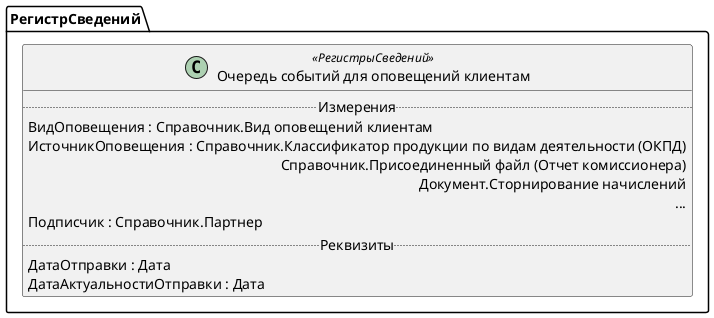 ﻿@startuml ОчередьСобытийДляОповещенийКлиентам
'!include templates.wsd
'..\include templates.wsd
class РегистрСведений.ОчередьСобытийДляОповещенийКлиентам as "Очередь событий для оповещений клиентам" <<РегистрыСведений>>
{
..Измерения..
ВидОповещения : Справочник.Вид оповещений клиентам
ИсточникОповещения : Справочник.Классификатор продукции по видам деятельности (ОКПД)\rСправочник.Присоединенный файл (Отчет комиссионера)\rДокумент.Сторнирование начислений\r...
Подписчик : Справочник.Партнер
..Реквизиты..
ДатаОтправки : Дата
ДатаАктуальностиОтправки : Дата
}
@enduml

